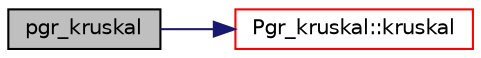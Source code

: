 digraph "pgr_kruskal"
{
  edge [fontname="Helvetica",fontsize="10",labelfontname="Helvetica",labelfontsize="10"];
  node [fontname="Helvetica",fontsize="10",shape=record];
  rankdir="LR";
  Node1 [label="pgr_kruskal",height=0.2,width=0.4,color="black", fillcolor="grey75", style="filled", fontcolor="black"];
  Node1 -> Node2 [color="midnightblue",fontsize="10",style="solid",fontname="Helvetica"];
  Node2 [label="Pgr_kruskal::kruskal",height=0.2,width=0.4,color="red", fillcolor="white", style="filled",URL="$classPgr__kruskal.html#ae2efe1b221e6970f95e5d5bed207d171"];
}
